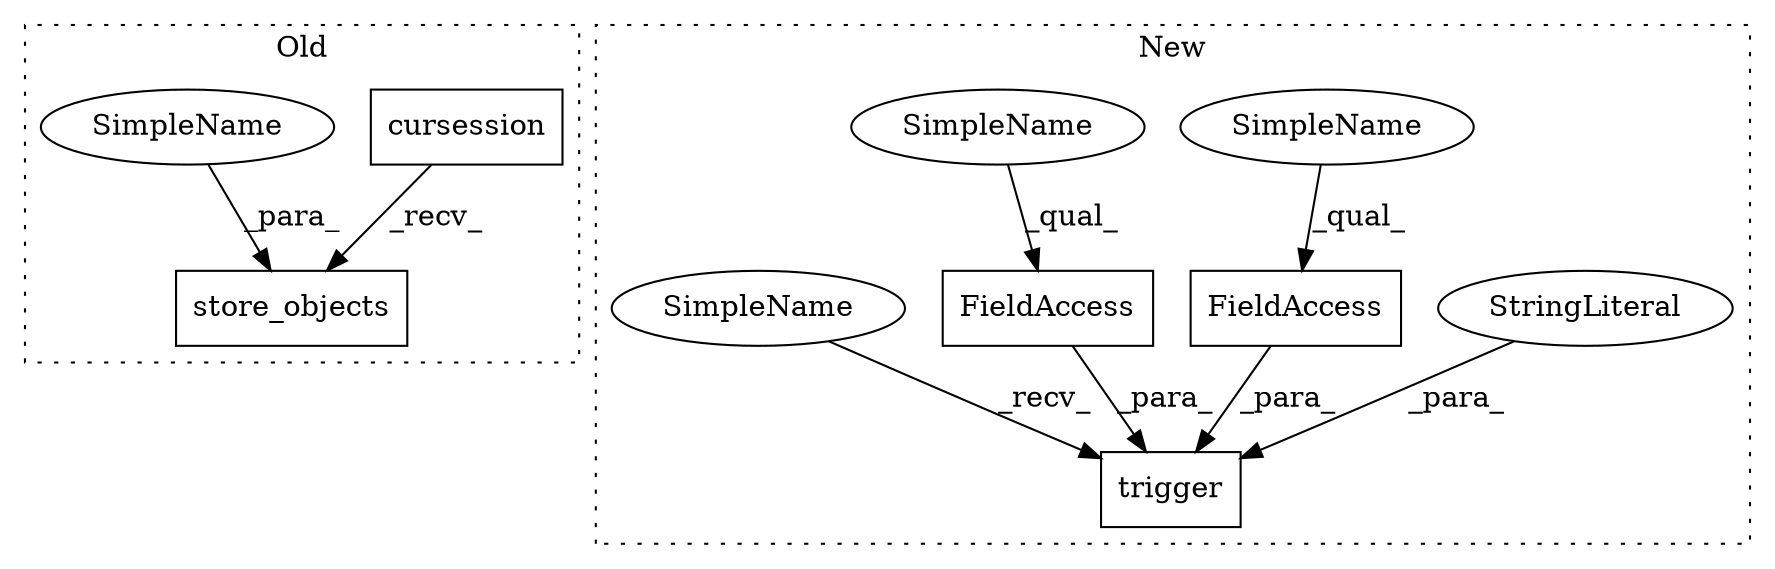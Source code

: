 digraph G {
subgraph cluster0 {
1 [label="cursession" a="32" s="802" l="12" shape="box"];
5 [label="store_objects" a="32" s="815,831" l="14,1" shape="box"];
7 [label="SimpleName" a="42" s="829" l="2" shape="ellipse"];
label = "Old";
style="dotted";
}
subgraph cluster1 {
2 [label="trigger" a="32" s="926,956" l="8,1" shape="box"];
3 [label="FieldAccess" a="22" s="949" l="7" shape="box"];
4 [label="FieldAccess" a="22" s="941" l="7" shape="box"];
6 [label="StringLiteral" a="45" s="934" l="6" shape="ellipse"];
8 [label="SimpleName" a="42" s="941" l="2" shape="ellipse"];
9 [label="SimpleName" a="42" s="949" l="2" shape="ellipse"];
10 [label="SimpleName" a="42" s="923" l="2" shape="ellipse"];
label = "New";
style="dotted";
}
1 -> 5 [label="_recv_"];
3 -> 2 [label="_para_"];
4 -> 2 [label="_para_"];
6 -> 2 [label="_para_"];
7 -> 5 [label="_para_"];
8 -> 4 [label="_qual_"];
9 -> 3 [label="_qual_"];
10 -> 2 [label="_recv_"];
}